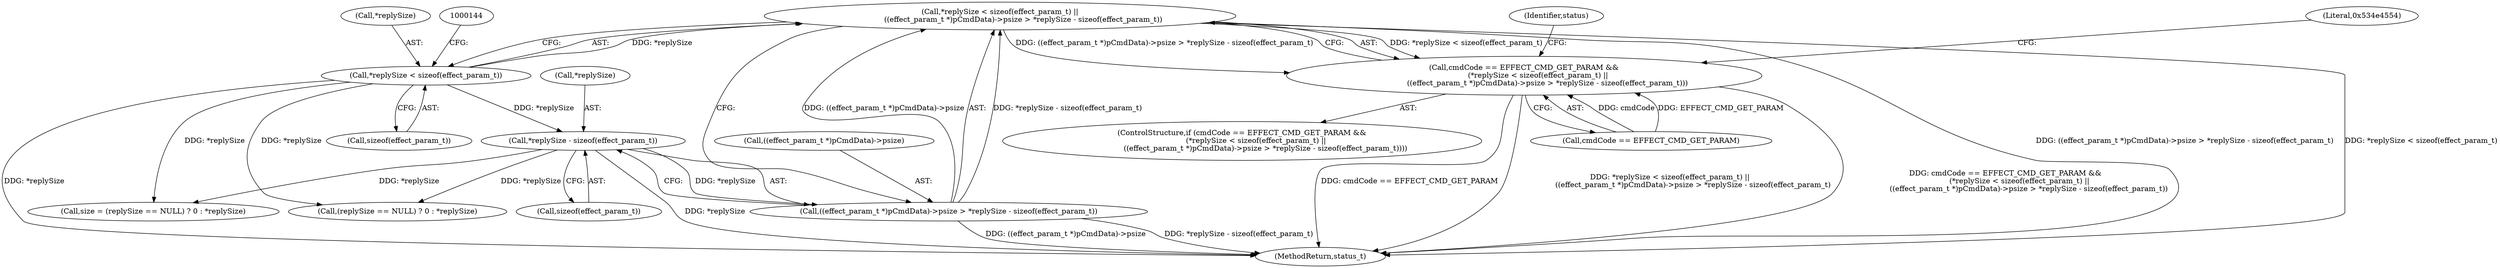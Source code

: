 digraph "0_Android_9cd8c3289c91254b3955bd7347cf605d6fa032c6@API" {
"1000135" [label="(Call,*replySize < sizeof(effect_param_t) ||\n                    ((effect_param_t *)pCmdData)->psize > *replySize - sizeof(effect_param_t))"];
"1000136" [label="(Call,*replySize < sizeof(effect_param_t))"];
"1000141" [label="(Call,((effect_param_t *)pCmdData)->psize > *replySize - sizeof(effect_param_t))"];
"1000147" [label="(Call,*replySize - sizeof(effect_param_t))"];
"1000131" [label="(Call,cmdCode == EFFECT_CMD_GET_PARAM &&\n            (*replySize < sizeof(effect_param_t) ||\n                    ((effect_param_t *)pCmdData)->psize > *replySize - sizeof(effect_param_t)))"];
"1000150" [label="(Call,sizeof(effect_param_t))"];
"1000142" [label="(Call,((effect_param_t *)pCmdData)->psize)"];
"1000135" [label="(Call,*replySize < sizeof(effect_param_t) ||\n                    ((effect_param_t *)pCmdData)->psize > *replySize - sizeof(effect_param_t))"];
"1000179" [label="(Call,size = (replySize == NULL) ? 0 : *replySize)"];
"1000221" [label="(MethodReturn,status_t)"];
"1000181" [label="(Call,(replySize == NULL) ? 0 : *replySize)"];
"1000131" [label="(Call,cmdCode == EFFECT_CMD_GET_PARAM &&\n            (*replySize < sizeof(effect_param_t) ||\n                    ((effect_param_t *)pCmdData)->psize > *replySize - sizeof(effect_param_t)))"];
"1000147" [label="(Call,*replySize - sizeof(effect_param_t))"];
"1000139" [label="(Call,sizeof(effect_param_t))"];
"1000148" [label="(Call,*replySize)"];
"1000132" [label="(Call,cmdCode == EFFECT_CMD_GET_PARAM)"];
"1000154" [label="(Literal,0x534e4554)"];
"1000137" [label="(Call,*replySize)"];
"1000141" [label="(Call,((effect_param_t *)pCmdData)->psize > *replySize - sizeof(effect_param_t))"];
"1000136" [label="(Call,*replySize < sizeof(effect_param_t))"];
"1000130" [label="(ControlStructure,if (cmdCode == EFFECT_CMD_GET_PARAM &&\n            (*replySize < sizeof(effect_param_t) ||\n                    ((effect_param_t *)pCmdData)->psize > *replySize - sizeof(effect_param_t))))"];
"1000161" [label="(Identifier,status)"];
"1000135" -> "1000131"  [label="AST: "];
"1000135" -> "1000136"  [label="CFG: "];
"1000135" -> "1000141"  [label="CFG: "];
"1000136" -> "1000135"  [label="AST: "];
"1000141" -> "1000135"  [label="AST: "];
"1000131" -> "1000135"  [label="CFG: "];
"1000135" -> "1000221"  [label="DDG: ((effect_param_t *)pCmdData)->psize > *replySize - sizeof(effect_param_t)"];
"1000135" -> "1000221"  [label="DDG: *replySize < sizeof(effect_param_t)"];
"1000135" -> "1000131"  [label="DDG: *replySize < sizeof(effect_param_t)"];
"1000135" -> "1000131"  [label="DDG: ((effect_param_t *)pCmdData)->psize > *replySize - sizeof(effect_param_t)"];
"1000136" -> "1000135"  [label="DDG: *replySize"];
"1000141" -> "1000135"  [label="DDG: ((effect_param_t *)pCmdData)->psize"];
"1000141" -> "1000135"  [label="DDG: *replySize - sizeof(effect_param_t)"];
"1000136" -> "1000139"  [label="CFG: "];
"1000137" -> "1000136"  [label="AST: "];
"1000139" -> "1000136"  [label="AST: "];
"1000144" -> "1000136"  [label="CFG: "];
"1000136" -> "1000221"  [label="DDG: *replySize"];
"1000136" -> "1000147"  [label="DDG: *replySize"];
"1000136" -> "1000179"  [label="DDG: *replySize"];
"1000136" -> "1000181"  [label="DDG: *replySize"];
"1000141" -> "1000147"  [label="CFG: "];
"1000142" -> "1000141"  [label="AST: "];
"1000147" -> "1000141"  [label="AST: "];
"1000141" -> "1000221"  [label="DDG: ((effect_param_t *)pCmdData)->psize"];
"1000141" -> "1000221"  [label="DDG: *replySize - sizeof(effect_param_t)"];
"1000147" -> "1000141"  [label="DDG: *replySize"];
"1000147" -> "1000150"  [label="CFG: "];
"1000148" -> "1000147"  [label="AST: "];
"1000150" -> "1000147"  [label="AST: "];
"1000147" -> "1000221"  [label="DDG: *replySize"];
"1000147" -> "1000179"  [label="DDG: *replySize"];
"1000147" -> "1000181"  [label="DDG: *replySize"];
"1000131" -> "1000130"  [label="AST: "];
"1000131" -> "1000132"  [label="CFG: "];
"1000132" -> "1000131"  [label="AST: "];
"1000154" -> "1000131"  [label="CFG: "];
"1000161" -> "1000131"  [label="CFG: "];
"1000131" -> "1000221"  [label="DDG: cmdCode == EFFECT_CMD_GET_PARAM"];
"1000131" -> "1000221"  [label="DDG: *replySize < sizeof(effect_param_t) ||\n                    ((effect_param_t *)pCmdData)->psize > *replySize - sizeof(effect_param_t)"];
"1000131" -> "1000221"  [label="DDG: cmdCode == EFFECT_CMD_GET_PARAM &&\n            (*replySize < sizeof(effect_param_t) ||\n                    ((effect_param_t *)pCmdData)->psize > *replySize - sizeof(effect_param_t))"];
"1000132" -> "1000131"  [label="DDG: cmdCode"];
"1000132" -> "1000131"  [label="DDG: EFFECT_CMD_GET_PARAM"];
}
